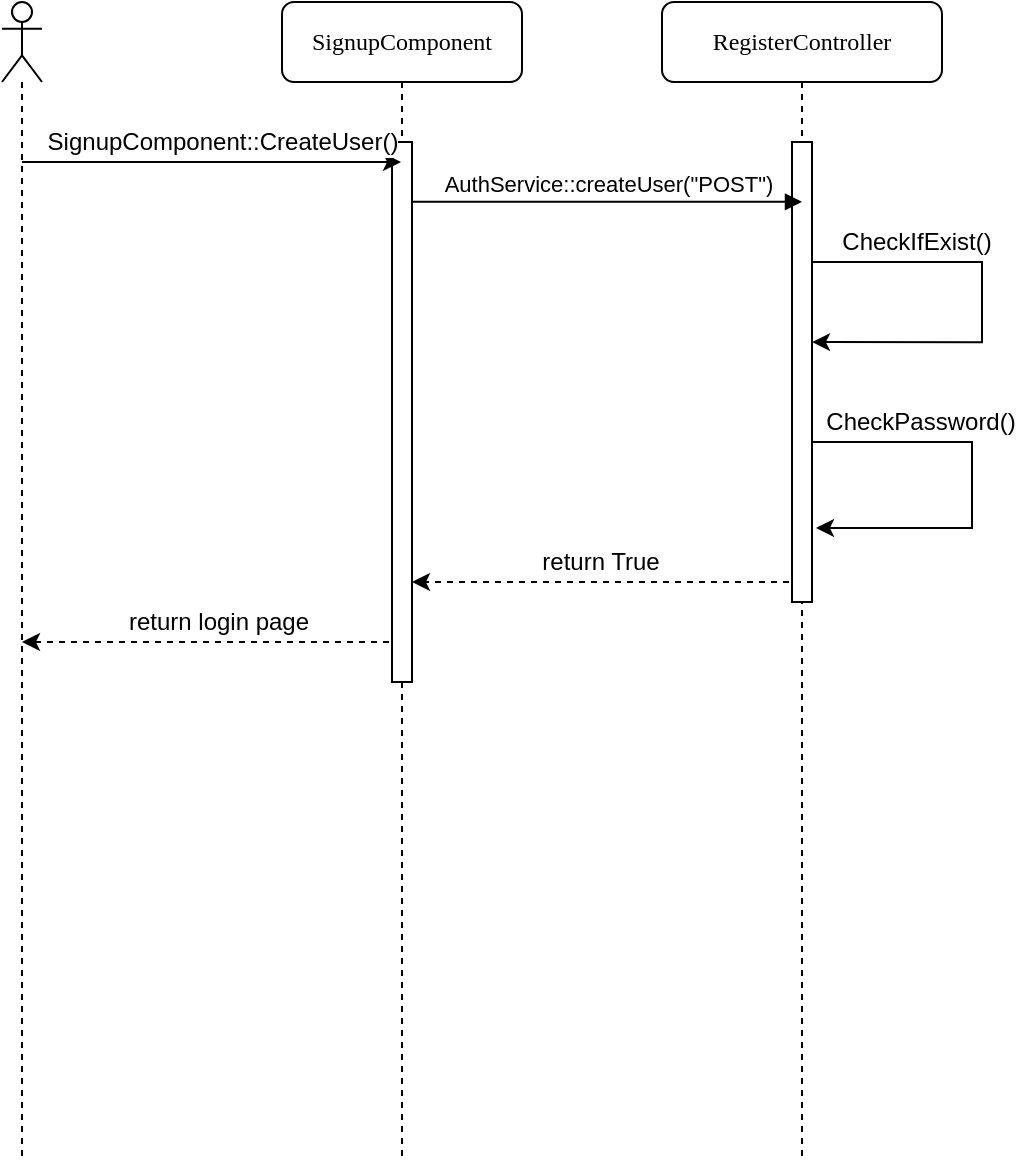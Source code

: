 <mxfile version="12.4.3" type="device" pages="1"><diagram name="Page-1" id="13e1069c-82ec-6db2-03f1-153e76fe0fe0"><mxGraphModel dx="946" dy="565" grid="1" gridSize="10" guides="1" tooltips="1" connect="1" arrows="1" fold="1" page="1" pageScale="1" pageWidth="1100" pageHeight="850" background="#ffffff" math="0" shadow="0"><root><mxCell id="0"/><mxCell id="1" parent="0"/><mxCell id="fxrbVSVYyu5DN6SwpARz-6" style="edgeStyle=orthogonalEdgeStyle;rounded=0;orthogonalLoop=1;jettySize=auto;html=1;dashed=1;" parent="1" source="7baba1c4bc27f4b0-2" target="fxrbVSVYyu5DN6SwpARz-3" edge="1"><mxGeometry relative="1" as="geometry"><Array as="points"><mxPoint x="210" y="400"/><mxPoint x="210" y="400"/></Array></mxGeometry></mxCell><mxCell id="fxrbVSVYyu5DN6SwpARz-7" value="return login page" style="text;html=1;align=center;verticalAlign=middle;resizable=0;points=[];;labelBackgroundColor=#ffffff;" parent="fxrbVSVYyu5DN6SwpARz-6" vertex="1" connectable="0"><mxGeometry x="-0.131" y="6" relative="1" as="geometry"><mxPoint x="-9.5" y="-16" as="offset"/></mxGeometry></mxCell><mxCell id="7baba1c4bc27f4b0-2" value="SignupComponent" style="shape=umlLifeline;perimeter=lifelinePerimeter;whiteSpace=wrap;html=1;container=1;collapsible=0;recursiveResize=0;outlineConnect=0;rounded=1;shadow=0;comic=0;labelBackgroundColor=none;strokeWidth=1;fontFamily=Verdana;fontSize=12;align=center;" parent="1" vertex="1"><mxGeometry x="240" y="80" width="120" height="580" as="geometry"/></mxCell><mxCell id="fxrbVSVYyu5DN6SwpARz-8" value="" style="html=1;points=[];perimeter=orthogonalPerimeter;" parent="7baba1c4bc27f4b0-2" vertex="1"><mxGeometry x="55" y="70" width="10" height="270" as="geometry"/></mxCell><mxCell id="SS1DUR1jWJgP1Lmvww2r-7" style="edgeStyle=orthogonalEdgeStyle;rounded=0;orthogonalLoop=1;jettySize=auto;html=1;dashed=1;" edge="1" parent="1" source="7baba1c4bc27f4b0-3" target="fxrbVSVYyu5DN6SwpARz-8"><mxGeometry relative="1" as="geometry"><Array as="points"><mxPoint x="330" y="370"/><mxPoint x="330" y="370"/></Array></mxGeometry></mxCell><mxCell id="SS1DUR1jWJgP1Lmvww2r-8" value="return True" style="text;html=1;align=center;verticalAlign=middle;resizable=0;points=[];;labelBackgroundColor=#ffffff;" vertex="1" connectable="0" parent="SS1DUR1jWJgP1Lmvww2r-7"><mxGeometry x="-0.285" relative="1" as="geometry"><mxPoint x="-31.5" y="-10" as="offset"/></mxGeometry></mxCell><mxCell id="7baba1c4bc27f4b0-3" value="RegisterController" style="shape=umlLifeline;perimeter=lifelinePerimeter;whiteSpace=wrap;html=1;container=1;collapsible=0;recursiveResize=0;outlineConnect=0;rounded=1;shadow=0;comic=0;labelBackgroundColor=none;strokeWidth=1;fontFamily=Verdana;fontSize=12;align=center;" parent="1" vertex="1"><mxGeometry x="430" y="80" width="140" height="580" as="geometry"/></mxCell><mxCell id="fxrbVSVYyu5DN6SwpARz-22" value="" style="edgeStyle=orthogonalEdgeStyle;rounded=0;orthogonalLoop=1;jettySize=auto;html=1;entryX=1.2;entryY=0.839;entryDx=0;entryDy=0;entryPerimeter=0;" parent="7baba1c4bc27f4b0-3" source="fxrbVSVYyu5DN6SwpARz-14" target="fxrbVSVYyu5DN6SwpARz-14" edge="1"><mxGeometry relative="1" as="geometry"><mxPoint x="90" y="259" as="targetPoint"/><Array as="points"><mxPoint x="155" y="220"/><mxPoint x="155" y="263"/></Array></mxGeometry></mxCell><mxCell id="fxrbVSVYyu5DN6SwpARz-23" value="CheckPassword()" style="text;html=1;align=center;verticalAlign=middle;resizable=0;points=[];;labelBackgroundColor=#ffffff;" parent="fxrbVSVYyu5DN6SwpARz-22" vertex="1" connectable="0"><mxGeometry x="-0.465" y="-1" relative="1" as="geometry"><mxPoint y="-11" as="offset"/></mxGeometry></mxCell><mxCell id="fxrbVSVYyu5DN6SwpARz-14" value="" style="html=1;points=[];perimeter=orthogonalPerimeter;" parent="7baba1c4bc27f4b0-3" vertex="1"><mxGeometry x="65" y="70" width="10" height="230" as="geometry"/></mxCell><mxCell id="fxrbVSVYyu5DN6SwpARz-17" style="edgeStyle=orthogonalEdgeStyle;rounded=0;orthogonalLoop=1;jettySize=auto;html=1;entryX=1;entryY=0.435;entryDx=0;entryDy=0;entryPerimeter=0;" parent="7baba1c4bc27f4b0-3" source="fxrbVSVYyu5DN6SwpARz-14" edge="1" target="fxrbVSVYyu5DN6SwpARz-14"><mxGeometry relative="1" as="geometry"><mxPoint x="90" y="170" as="targetPoint"/><Array as="points"><mxPoint x="160" y="130"/><mxPoint x="160" y="170"/></Array></mxGeometry></mxCell><mxCell id="fxrbVSVYyu5DN6SwpARz-18" value="CheckIfExist()" style="text;html=1;align=center;verticalAlign=middle;resizable=0;points=[];;labelBackgroundColor=#ffffff;" parent="fxrbVSVYyu5DN6SwpARz-17" vertex="1" connectable="0"><mxGeometry x="-0.504" y="-1" relative="1" as="geometry"><mxPoint y="-11" as="offset"/></mxGeometry></mxCell><mxCell id="fxrbVSVYyu5DN6SwpARz-4" style="edgeStyle=orthogonalEdgeStyle;rounded=0;orthogonalLoop=1;jettySize=auto;html=1;" parent="1" source="fxrbVSVYyu5DN6SwpARz-3" target="7baba1c4bc27f4b0-2" edge="1"><mxGeometry relative="1" as="geometry"><Array as="points"><mxPoint x="190" y="160"/><mxPoint x="190" y="160"/></Array></mxGeometry></mxCell><mxCell id="SS1DUR1jWJgP1Lmvww2r-9" value="SignupComponent::CreateUser()" style="text;html=1;align=center;verticalAlign=middle;resizable=0;points=[];;labelBackgroundColor=#ffffff;" vertex="1" connectable="0" parent="fxrbVSVYyu5DN6SwpARz-4"><mxGeometry x="-0.288" y="-5" relative="1" as="geometry"><mxPoint x="32.5" y="-15" as="offset"/></mxGeometry></mxCell><mxCell id="fxrbVSVYyu5DN6SwpARz-3" value="" style="shape=umlLifeline;participant=umlActor;perimeter=lifelinePerimeter;whiteSpace=wrap;html=1;container=1;collapsible=0;recursiveResize=0;verticalAlign=top;spacingTop=36;labelBackgroundColor=#ffffff;outlineConnect=0;" parent="1" vertex="1"><mxGeometry x="100" y="80" width="20" height="580" as="geometry"/></mxCell><mxCell id="SS1DUR1jWJgP1Lmvww2r-6" value="AuthService::createUser(&quot;POST&quot;)" style="html=1;verticalAlign=bottom;endArrow=block;entryX=0.5;entryY=0.13;entryDx=0;entryDy=0;entryPerimeter=0;" edge="1" parent="1" source="fxrbVSVYyu5DN6SwpARz-8" target="fxrbVSVYyu5DN6SwpARz-14"><mxGeometry width="80" relative="1" as="geometry"><mxPoint x="340" y="180" as="sourcePoint"/><mxPoint x="420" y="180" as="targetPoint"/></mxGeometry></mxCell></root></mxGraphModel></diagram></mxfile>